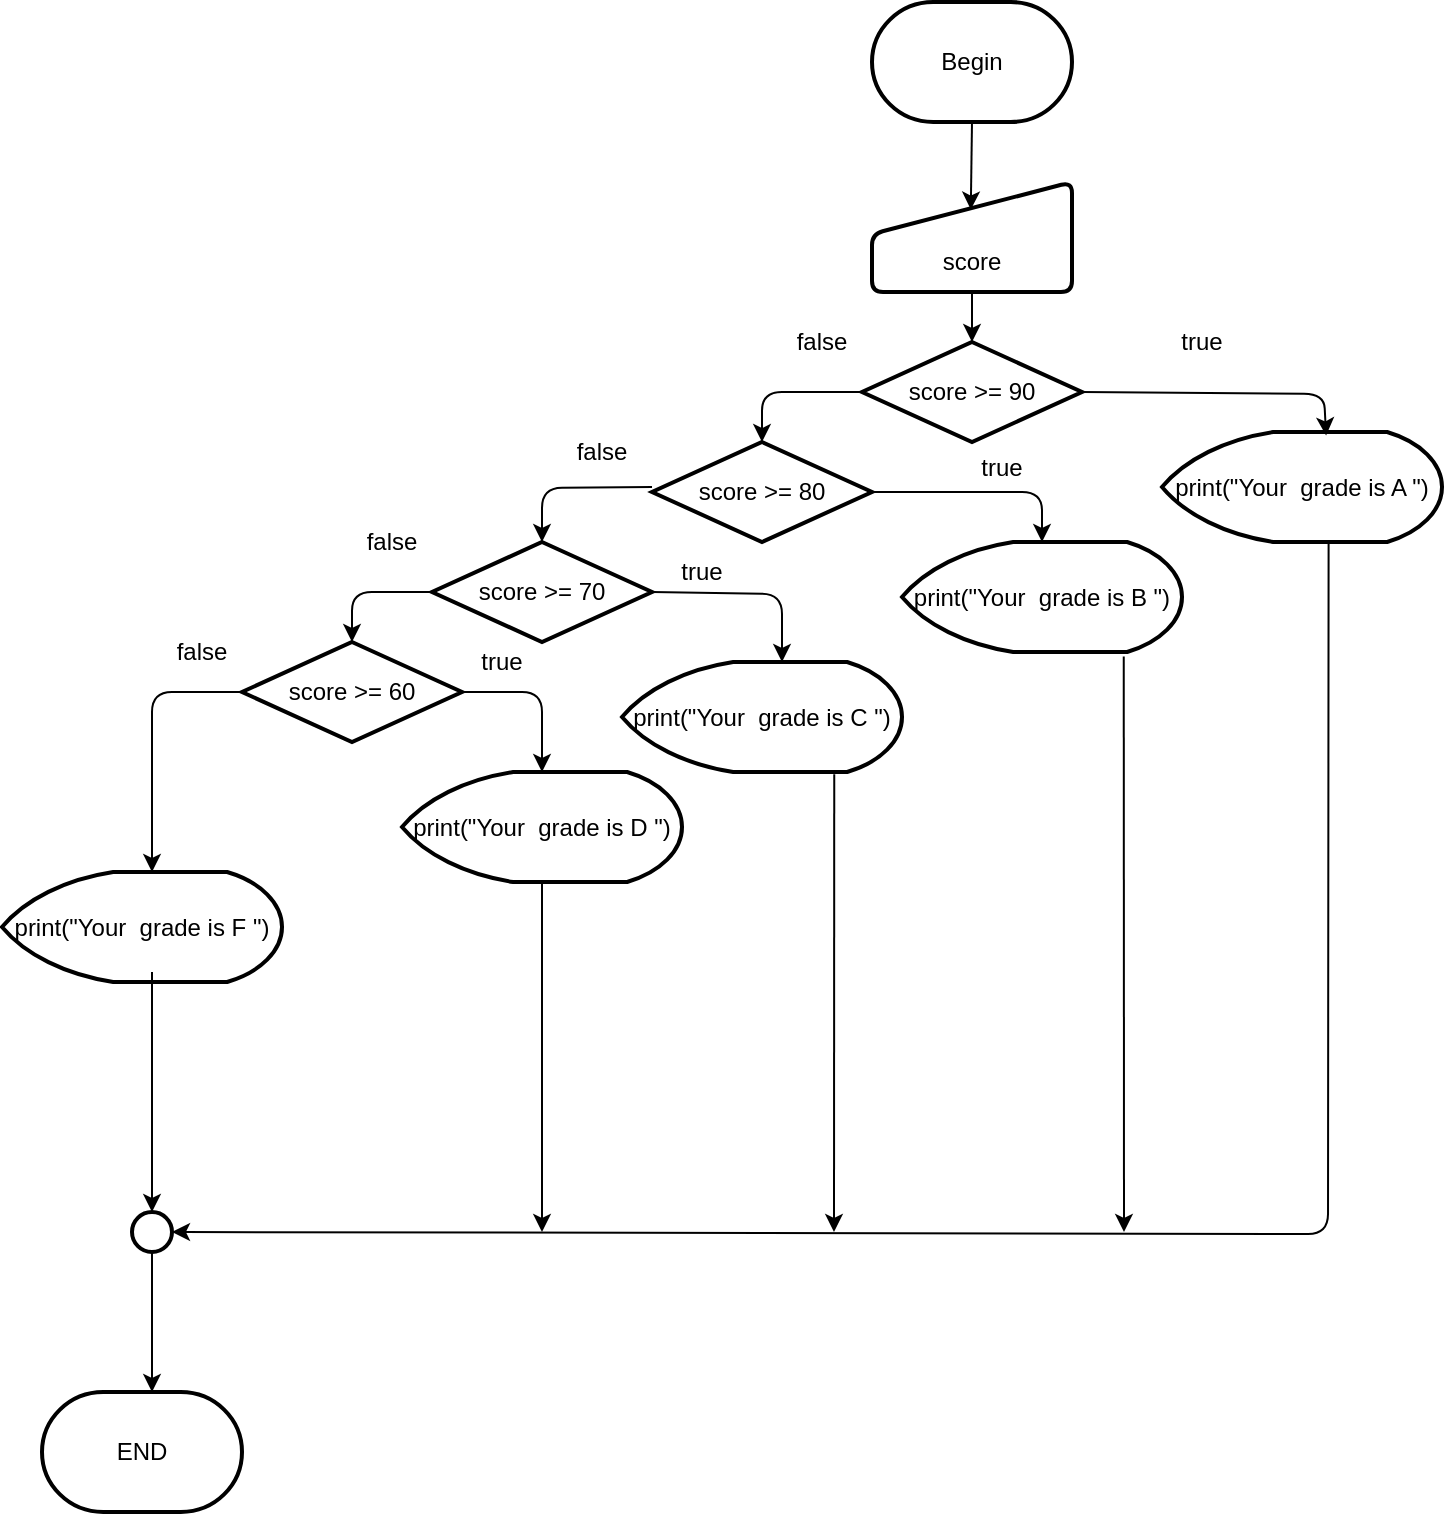 <mxfile version="10.9.2" type="github"><diagram id="Jq9KUNFzDJPWotC-9TZV" name="Page-1"><mxGraphModel dx="1394" dy="796" grid="1" gridSize="10" guides="1" tooltips="1" connect="1" arrows="1" fold="1" page="1" pageScale="1" pageWidth="850" pageHeight="1100" math="0" shadow="0"><root><mxCell id="0"/><mxCell id="1" parent="0"/><mxCell id="_fgGLGXYQqeS4hg2bbIx-1" value="Begin" style="strokeWidth=2;html=1;shape=mxgraph.flowchart.terminator;whiteSpace=wrap;" parent="1" vertex="1"><mxGeometry x="495" y="15" width="100" height="60" as="geometry"/></mxCell><mxCell id="_fgGLGXYQqeS4hg2bbIx-2" value="" style="verticalLabelPosition=bottom;verticalAlign=top;html=1;strokeWidth=2;shape=manualInput;whiteSpace=wrap;rounded=1;size=26;arcSize=11;" parent="1" vertex="1"><mxGeometry x="495" y="105" width="100" height="55" as="geometry"/></mxCell><mxCell id="_fgGLGXYQqeS4hg2bbIx-3" value="score" style="text;html=1;strokeColor=none;fillColor=none;align=center;verticalAlign=middle;whiteSpace=wrap;rounded=0;" parent="1" vertex="1"><mxGeometry x="525" y="135" width="40" height="20" as="geometry"/></mxCell><mxCell id="_fgGLGXYQqeS4hg2bbIx-4" value="score &amp;gt;= 90" style="strokeWidth=2;html=1;shape=mxgraph.flowchart.decision;whiteSpace=wrap;" parent="1" vertex="1"><mxGeometry x="490" y="185" width="110" height="50" as="geometry"/></mxCell><mxCell id="_fgGLGXYQqeS4hg2bbIx-6" value="print(&quot;Your &amp;nbsp;grade is A &quot;)" style="strokeWidth=2;html=1;shape=mxgraph.flowchart.display;whiteSpace=wrap;" parent="1" vertex="1"><mxGeometry x="640" y="230" width="140" height="55" as="geometry"/></mxCell><mxCell id="_fgGLGXYQqeS4hg2bbIx-7" value="" style="endArrow=classic;html=1;exitX=0;exitY=0.5;exitDx=0;exitDy=0;exitPerimeter=0;entryX=0.5;entryY=0;entryDx=0;entryDy=0;entryPerimeter=0;" parent="1" source="_fgGLGXYQqeS4hg2bbIx-4" target="_fgGLGXYQqeS4hg2bbIx-8" edge="1"><mxGeometry width="50" height="50" relative="1" as="geometry"><mxPoint x="330" y="355" as="sourcePoint"/><mxPoint x="280" y="235" as="targetPoint"/><Array as="points"><mxPoint x="440" y="210"/></Array></mxGeometry></mxCell><mxCell id="_fgGLGXYQqeS4hg2bbIx-8" value="score &amp;gt;= 80" style="strokeWidth=2;html=1;shape=mxgraph.flowchart.decision;whiteSpace=wrap;" parent="1" vertex="1"><mxGeometry x="385" y="235" width="110" height="50" as="geometry"/></mxCell><mxCell id="_fgGLGXYQqeS4hg2bbIx-9" value="score &amp;gt;= 70" style="strokeWidth=2;html=1;shape=mxgraph.flowchart.decision;whiteSpace=wrap;" parent="1" vertex="1"><mxGeometry x="275" y="285" width="110" height="50" as="geometry"/></mxCell><mxCell id="_fgGLGXYQqeS4hg2bbIx-11" value="score &amp;gt;= 60" style="strokeWidth=2;html=1;shape=mxgraph.flowchart.decision;whiteSpace=wrap;" parent="1" vertex="1"><mxGeometry x="180" y="335" width="110" height="50" as="geometry"/></mxCell><mxCell id="_fgGLGXYQqeS4hg2bbIx-16" value="" style="endArrow=classic;html=1;exitX=0;exitY=0.5;exitDx=0;exitDy=0;exitPerimeter=0;entryX=0.5;entryY=0;entryDx=0;entryDy=0;entryPerimeter=0;" parent="1" target="_fgGLGXYQqeS4hg2bbIx-9" edge="1"><mxGeometry width="50" height="50" relative="1" as="geometry"><mxPoint x="385" y="257.5" as="sourcePoint"/><mxPoint x="330" y="283" as="targetPoint"/><Array as="points"><mxPoint x="330" y="258"/></Array></mxGeometry></mxCell><mxCell id="_fgGLGXYQqeS4hg2bbIx-17" value="" style="endArrow=classic;html=1;exitX=0;exitY=0.5;exitDx=0;exitDy=0;exitPerimeter=0;entryX=0.5;entryY=0;entryDx=0;entryDy=0;entryPerimeter=0;" parent="1" source="_fgGLGXYQqeS4hg2bbIx-9" target="_fgGLGXYQqeS4hg2bbIx-11" edge="1"><mxGeometry width="50" height="50" relative="1" as="geometry"><mxPoint x="80" y="510" as="sourcePoint"/><mxPoint x="130" y="460" as="targetPoint"/><Array as="points"><mxPoint x="235" y="310"/></Array></mxGeometry></mxCell><mxCell id="_fgGLGXYQqeS4hg2bbIx-18" value="" style="endArrow=classic;html=1;exitX=0;exitY=0.5;exitDx=0;exitDy=0;exitPerimeter=0;entryX=0.5;entryY=0;entryDx=0;entryDy=0;entryPerimeter=0;" parent="1" source="_fgGLGXYQqeS4hg2bbIx-11" edge="1"><mxGeometry width="50" height="50" relative="1" as="geometry"><mxPoint x="80" y="510" as="sourcePoint"/><mxPoint x="135" y="450" as="targetPoint"/><Array as="points"><mxPoint x="135" y="360"/></Array></mxGeometry></mxCell><mxCell id="_fgGLGXYQqeS4hg2bbIx-19" value="print(&quot;Your &amp;nbsp;grade is B &quot;)" style="strokeWidth=2;html=1;shape=mxgraph.flowchart.display;whiteSpace=wrap;" parent="1" vertex="1"><mxGeometry x="510" y="285" width="140" height="55" as="geometry"/></mxCell><mxCell id="_fgGLGXYQqeS4hg2bbIx-20" value="print(&quot;Your &amp;nbsp;grade is C &quot;)" style="strokeWidth=2;html=1;shape=mxgraph.flowchart.display;whiteSpace=wrap;" parent="1" vertex="1"><mxGeometry x="370" y="345" width="140" height="55" as="geometry"/></mxCell><mxCell id="_fgGLGXYQqeS4hg2bbIx-21" value="print(&quot;Your &amp;nbsp;grade is D &quot;)" style="strokeWidth=2;html=1;shape=mxgraph.flowchart.display;whiteSpace=wrap;" parent="1" vertex="1"><mxGeometry x="260" y="400" width="140" height="55" as="geometry"/></mxCell><mxCell id="_fgGLGXYQqeS4hg2bbIx-22" value="" style="endArrow=classic;html=1;exitX=1;exitY=0.5;exitDx=0;exitDy=0;exitPerimeter=0;entryX=0.586;entryY=0.031;entryDx=0;entryDy=0;entryPerimeter=0;" parent="1" source="_fgGLGXYQqeS4hg2bbIx-4" target="_fgGLGXYQqeS4hg2bbIx-6" edge="1"><mxGeometry width="50" height="50" relative="1" as="geometry"><mxPoint x="80" y="530" as="sourcePoint"/><mxPoint x="717" y="230" as="targetPoint"/><Array as="points"><mxPoint x="721" y="211"/></Array></mxGeometry></mxCell><mxCell id="_fgGLGXYQqeS4hg2bbIx-23" value="" style="endArrow=classic;html=1;exitX=1;exitY=0.5;exitDx=0;exitDy=0;exitPerimeter=0;entryX=0.5;entryY=0;entryDx=0;entryDy=0;entryPerimeter=0;" parent="1" source="_fgGLGXYQqeS4hg2bbIx-8" target="_fgGLGXYQqeS4hg2bbIx-19" edge="1"><mxGeometry width="50" height="50" relative="1" as="geometry"><mxPoint x="80" y="530" as="sourcePoint"/><mxPoint x="130" y="480" as="targetPoint"/><Array as="points"><mxPoint x="580" y="260"/></Array></mxGeometry></mxCell><mxCell id="_fgGLGXYQqeS4hg2bbIx-24" value="" style="endArrow=classic;html=1;exitX=1;exitY=0.5;exitDx=0;exitDy=0;exitPerimeter=0;" parent="1" source="_fgGLGXYQqeS4hg2bbIx-9" edge="1"><mxGeometry width="50" height="50" relative="1" as="geometry"><mxPoint x="80" y="530" as="sourcePoint"/><mxPoint x="450" y="345" as="targetPoint"/><Array as="points"><mxPoint x="450" y="311"/></Array></mxGeometry></mxCell><mxCell id="_fgGLGXYQqeS4hg2bbIx-25" value="" style="endArrow=classic;html=1;exitX=1;exitY=0.5;exitDx=0;exitDy=0;exitPerimeter=0;entryX=0.5;entryY=0;entryDx=0;entryDy=0;entryPerimeter=0;" parent="1" source="_fgGLGXYQqeS4hg2bbIx-11" target="_fgGLGXYQqeS4hg2bbIx-21" edge="1"><mxGeometry width="50" height="50" relative="1" as="geometry"><mxPoint x="80" y="530" as="sourcePoint"/><mxPoint x="130" y="480" as="targetPoint"/><Array as="points"><mxPoint x="330" y="360"/></Array></mxGeometry></mxCell><mxCell id="_fgGLGXYQqeS4hg2bbIx-26" value="print(&quot;Your &amp;nbsp;grade is F &quot;)" style="strokeWidth=2;html=1;shape=mxgraph.flowchart.display;whiteSpace=wrap;" parent="1" vertex="1"><mxGeometry x="60" y="450" width="140" height="55" as="geometry"/></mxCell><mxCell id="_fgGLGXYQqeS4hg2bbIx-28" value="" style="endArrow=classic;html=1;exitX=0.5;exitY=1;exitDx=0;exitDy=0;exitPerimeter=0;entryX=0.5;entryY=0;entryDx=0;entryDy=0;entryPerimeter=0;" parent="1" target="_fgGLGXYQqeS4hg2bbIx-29" edge="1"><mxGeometry width="50" height="50" relative="1" as="geometry"><mxPoint x="135" y="499.941" as="sourcePoint"/><mxPoint x="160" y="570" as="targetPoint"/></mxGeometry></mxCell><mxCell id="_fgGLGXYQqeS4hg2bbIx-29" value="" style="strokeWidth=2;html=1;shape=mxgraph.flowchart.start_2;whiteSpace=wrap;" parent="1" vertex="1"><mxGeometry x="125" y="620" width="20" height="20" as="geometry"/></mxCell><mxCell id="_fgGLGXYQqeS4hg2bbIx-31" value="END" style="strokeWidth=2;html=1;shape=mxgraph.flowchart.terminator;whiteSpace=wrap;" parent="1" vertex="1"><mxGeometry x="80" y="710" width="100" height="60" as="geometry"/></mxCell><mxCell id="_fgGLGXYQqeS4hg2bbIx-33" value="" style="endArrow=classic;html=1;exitX=0.5;exitY=1;exitDx=0;exitDy=0;exitPerimeter=0;entryX=0.494;entryY=0.25;entryDx=0;entryDy=0;entryPerimeter=0;" parent="1" source="_fgGLGXYQqeS4hg2bbIx-1" target="_fgGLGXYQqeS4hg2bbIx-2" edge="1"><mxGeometry width="50" height="50" relative="1" as="geometry"><mxPoint x="80" y="740" as="sourcePoint"/><mxPoint x="130" y="690" as="targetPoint"/></mxGeometry></mxCell><mxCell id="_fgGLGXYQqeS4hg2bbIx-36" value="" style="endArrow=classic;html=1;exitX=0.5;exitY=1;exitDx=0;exitDy=0;entryX=0.5;entryY=0;entryDx=0;entryDy=0;entryPerimeter=0;" parent="1" source="_fgGLGXYQqeS4hg2bbIx-2" target="_fgGLGXYQqeS4hg2bbIx-4" edge="1"><mxGeometry width="50" height="50" relative="1" as="geometry"><mxPoint x="80" y="740" as="sourcePoint"/><mxPoint x="130" y="690" as="targetPoint"/></mxGeometry></mxCell><mxCell id="_fgGLGXYQqeS4hg2bbIx-42" value="" style="endArrow=classic;html=1;exitX=0.595;exitY=1.015;exitDx=0;exitDy=0;exitPerimeter=0;entryX=1;entryY=0.5;entryDx=0;entryDy=0;entryPerimeter=0;" parent="1" source="_fgGLGXYQqeS4hg2bbIx-6" target="_fgGLGXYQqeS4hg2bbIx-29" edge="1"><mxGeometry width="50" height="50" relative="1" as="geometry"><mxPoint x="80" y="840" as="sourcePoint"/><mxPoint x="130" y="790" as="targetPoint"/><Array as="points"><mxPoint x="723" y="631"/></Array></mxGeometry></mxCell><mxCell id="_fgGLGXYQqeS4hg2bbIx-44" value="" style="endArrow=classic;html=1;exitX=0.792;exitY=1.042;exitDx=0;exitDy=0;exitPerimeter=0;" parent="1" source="_fgGLGXYQqeS4hg2bbIx-19" edge="1"><mxGeometry width="50" height="50" relative="1" as="geometry"><mxPoint x="80" y="840" as="sourcePoint"/><mxPoint x="621" y="630" as="targetPoint"/></mxGeometry></mxCell><mxCell id="_fgGLGXYQqeS4hg2bbIx-45" value="" style="endArrow=classic;html=1;exitX=0.758;exitY=1.02;exitDx=0;exitDy=0;exitPerimeter=0;" parent="1" source="_fgGLGXYQqeS4hg2bbIx-20" edge="1"><mxGeometry width="50" height="50" relative="1" as="geometry"><mxPoint x="80" y="840" as="sourcePoint"/><mxPoint x="476" y="630" as="targetPoint"/></mxGeometry></mxCell><mxCell id="_fgGLGXYQqeS4hg2bbIx-50" value="" style="endArrow=classic;html=1;exitX=0.5;exitY=1;exitDx=0;exitDy=0;exitPerimeter=0;" parent="1" source="_fgGLGXYQqeS4hg2bbIx-29" edge="1"><mxGeometry width="50" height="50" relative="1" as="geometry"><mxPoint x="80" y="840" as="sourcePoint"/><mxPoint x="135" y="710" as="targetPoint"/></mxGeometry></mxCell><mxCell id="_fgGLGXYQqeS4hg2bbIx-51" value="false" style="text;html=1;strokeColor=none;fillColor=none;align=center;verticalAlign=middle;whiteSpace=wrap;rounded=0;" parent="1" vertex="1"><mxGeometry x="450" y="175" width="40" height="20" as="geometry"/></mxCell><mxCell id="_fgGLGXYQqeS4hg2bbIx-52" value="false" style="text;html=1;strokeColor=none;fillColor=none;align=center;verticalAlign=middle;whiteSpace=wrap;rounded=0;" parent="1" vertex="1"><mxGeometry x="340" y="230" width="40" height="20" as="geometry"/></mxCell><mxCell id="_fgGLGXYQqeS4hg2bbIx-53" value="false" style="text;html=1;strokeColor=none;fillColor=none;align=center;verticalAlign=middle;whiteSpace=wrap;rounded=0;" parent="1" vertex="1"><mxGeometry x="235" y="275" width="40" height="20" as="geometry"/></mxCell><mxCell id="_fgGLGXYQqeS4hg2bbIx-55" value="false" style="text;html=1;strokeColor=none;fillColor=none;align=center;verticalAlign=middle;whiteSpace=wrap;rounded=0;" parent="1" vertex="1"><mxGeometry x="140" y="330" width="40" height="20" as="geometry"/></mxCell><mxCell id="_fgGLGXYQqeS4hg2bbIx-56" value="true" style="text;html=1;strokeColor=none;fillColor=none;align=center;verticalAlign=middle;whiteSpace=wrap;rounded=0;" parent="1" vertex="1"><mxGeometry x="640" y="175" width="40" height="20" as="geometry"/></mxCell><mxCell id="_fgGLGXYQqeS4hg2bbIx-57" value="true" style="text;html=1;strokeColor=none;fillColor=none;align=center;verticalAlign=middle;whiteSpace=wrap;rounded=0;" parent="1" vertex="1"><mxGeometry x="540" y="237.5" width="40" height="20" as="geometry"/></mxCell><mxCell id="_fgGLGXYQqeS4hg2bbIx-58" value="true" style="text;html=1;strokeColor=none;fillColor=none;align=center;verticalAlign=middle;whiteSpace=wrap;rounded=0;" parent="1" vertex="1"><mxGeometry x="390" y="290" width="40" height="20" as="geometry"/></mxCell><mxCell id="_fgGLGXYQqeS4hg2bbIx-59" value="true" style="text;html=1;strokeColor=none;fillColor=none;align=center;verticalAlign=middle;whiteSpace=wrap;rounded=0;" parent="1" vertex="1"><mxGeometry x="290" y="335" width="40" height="20" as="geometry"/></mxCell><mxCell id="_fgGLGXYQqeS4hg2bbIx-62" value="" style="endArrow=classic;html=1;exitX=0.5;exitY=1;exitDx=0;exitDy=0;exitPerimeter=0;" parent="1" source="_fgGLGXYQqeS4hg2bbIx-21" edge="1"><mxGeometry width="50" height="50" relative="1" as="geometry"><mxPoint x="60" y="840" as="sourcePoint"/><mxPoint x="330" y="630" as="targetPoint"/></mxGeometry></mxCell></root></mxGraphModel></diagram></mxfile>